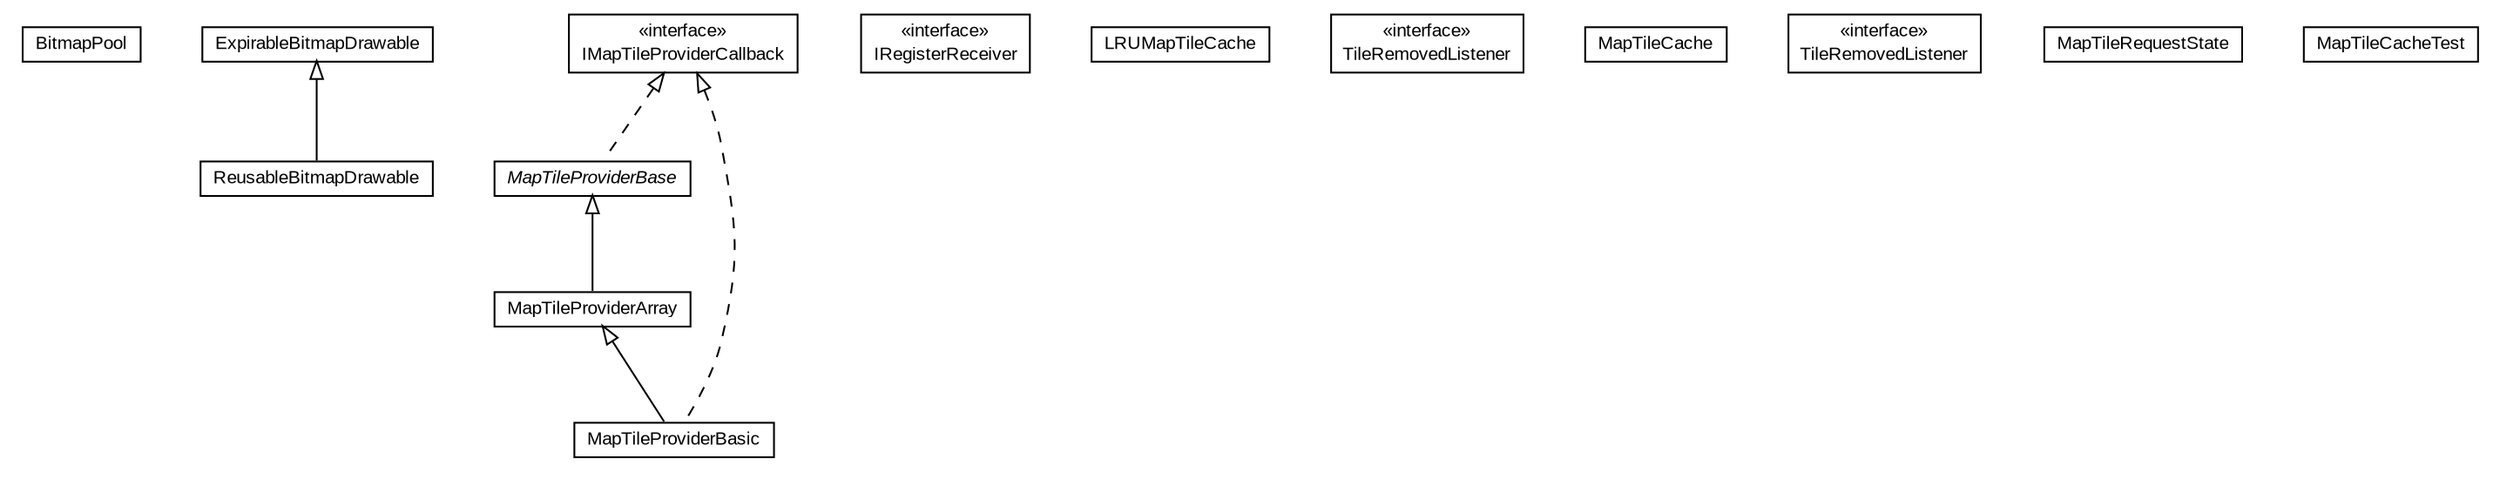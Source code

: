 #!/usr/local/bin/dot
#
# Class diagram 
# Generated by UMLGraph version R5_6-24-gf6e263 (http://www.umlgraph.org/)
#

digraph G {
	edge [fontname="arial",fontsize=10,labelfontname="arial",labelfontsize=10];
	node [fontname="arial",fontsize=10,shape=plaintext];
	nodesep=0.25;
	ranksep=0.5;
	// org.osmdroid.tileprovider.BitmapPool
	c21519 [label=<<table title="org.osmdroid.tileprovider.BitmapPool" border="0" cellborder="1" cellspacing="0" cellpadding="2" port="p" href="./BitmapPool.html">
		<tr><td><table border="0" cellspacing="0" cellpadding="1">
<tr><td align="center" balign="center"> BitmapPool </td></tr>
		</table></td></tr>
		</table>>, URL="./BitmapPool.html", fontname="arial", fontcolor="black", fontsize=10.0];
	// org.osmdroid.tileprovider.ExpirableBitmapDrawable
	c21526 [label=<<table title="org.osmdroid.tileprovider.ExpirableBitmapDrawable" border="0" cellborder="1" cellspacing="0" cellpadding="2" port="p" href="./ExpirableBitmapDrawable.html">
		<tr><td><table border="0" cellspacing="0" cellpadding="1">
<tr><td align="center" balign="center"> ExpirableBitmapDrawable </td></tr>
		</table></td></tr>
		</table>>, URL="./ExpirableBitmapDrawable.html", fontname="arial", fontcolor="black", fontsize=10.0];
	// org.osmdroid.tileprovider.IMapTileProviderCallback
	c21527 [label=<<table title="org.osmdroid.tileprovider.IMapTileProviderCallback" border="0" cellborder="1" cellspacing="0" cellpadding="2" port="p" href="./IMapTileProviderCallback.html">
		<tr><td><table border="0" cellspacing="0" cellpadding="1">
<tr><td align="center" balign="center"> &#171;interface&#187; </td></tr>
<tr><td align="center" balign="center"> IMapTileProviderCallback </td></tr>
		</table></td></tr>
		</table>>, URL="./IMapTileProviderCallback.html", fontname="arial", fontcolor="black", fontsize=10.0];
	// org.osmdroid.tileprovider.IRegisterReceiver
	c21528 [label=<<table title="org.osmdroid.tileprovider.IRegisterReceiver" border="0" cellborder="1" cellspacing="0" cellpadding="2" port="p" href="./IRegisterReceiver.html">
		<tr><td><table border="0" cellspacing="0" cellpadding="1">
<tr><td align="center" balign="center"> &#171;interface&#187; </td></tr>
<tr><td align="center" balign="center"> IRegisterReceiver </td></tr>
		</table></td></tr>
		</table>>, URL="./IRegisterReceiver.html", fontname="arial", fontcolor="black", fontsize=10.0];
	// org.osmdroid.tileprovider.LRUMapTileCache
	c21529 [label=<<table title="org.osmdroid.tileprovider.LRUMapTileCache" border="0" cellborder="1" cellspacing="0" cellpadding="2" port="p" href="./LRUMapTileCache.html">
		<tr><td><table border="0" cellspacing="0" cellpadding="1">
<tr><td align="center" balign="center"> LRUMapTileCache </td></tr>
		</table></td></tr>
		</table>>, URL="./LRUMapTileCache.html", fontname="arial", fontcolor="black", fontsize=10.0];
	// org.osmdroid.tileprovider.LRUMapTileCache.TileRemovedListener
	c21530 [label=<<table title="org.osmdroid.tileprovider.LRUMapTileCache.TileRemovedListener" border="0" cellborder="1" cellspacing="0" cellpadding="2" port="p" href="./LRUMapTileCache.TileRemovedListener.html">
		<tr><td><table border="0" cellspacing="0" cellpadding="1">
<tr><td align="center" balign="center"> &#171;interface&#187; </td></tr>
<tr><td align="center" balign="center"> TileRemovedListener </td></tr>
		</table></td></tr>
		</table>>, URL="./LRUMapTileCache.TileRemovedListener.html", fontname="arial", fontcolor="black", fontsize=10.0];
	// org.osmdroid.tileprovider.MapTileCache
	c21531 [label=<<table title="org.osmdroid.tileprovider.MapTileCache" border="0" cellborder="1" cellspacing="0" cellpadding="2" port="p" href="./MapTileCache.html">
		<tr><td><table border="0" cellspacing="0" cellpadding="1">
<tr><td align="center" balign="center"> MapTileCache </td></tr>
		</table></td></tr>
		</table>>, URL="./MapTileCache.html", fontname="arial", fontcolor="black", fontsize=10.0];
	// org.osmdroid.tileprovider.MapTileCache.TileRemovedListener
	c21532 [label=<<table title="org.osmdroid.tileprovider.MapTileCache.TileRemovedListener" border="0" cellborder="1" cellspacing="0" cellpadding="2" port="p" href="./MapTileCache.TileRemovedListener.html">
		<tr><td><table border="0" cellspacing="0" cellpadding="1">
<tr><td align="center" balign="center"> &#171;interface&#187; </td></tr>
<tr><td align="center" balign="center"> TileRemovedListener </td></tr>
		</table></td></tr>
		</table>>, URL="./MapTileCache.TileRemovedListener.html", fontname="arial", fontcolor="black", fontsize=10.0];
	// org.osmdroid.tileprovider.MapTileProviderArray
	c21533 [label=<<table title="org.osmdroid.tileprovider.MapTileProviderArray" border="0" cellborder="1" cellspacing="0" cellpadding="2" port="p" href="./MapTileProviderArray.html">
		<tr><td><table border="0" cellspacing="0" cellpadding="1">
<tr><td align="center" balign="center"> MapTileProviderArray </td></tr>
		</table></td></tr>
		</table>>, URL="./MapTileProviderArray.html", fontname="arial", fontcolor="black", fontsize=10.0];
	// org.osmdroid.tileprovider.MapTileProviderBase
	c21534 [label=<<table title="org.osmdroid.tileprovider.MapTileProviderBase" border="0" cellborder="1" cellspacing="0" cellpadding="2" port="p" href="./MapTileProviderBase.html">
		<tr><td><table border="0" cellspacing="0" cellpadding="1">
<tr><td align="center" balign="center"><font face="arial italic"> MapTileProviderBase </font></td></tr>
		</table></td></tr>
		</table>>, URL="./MapTileProviderBase.html", fontname="arial", fontcolor="black", fontsize=10.0];
	// org.osmdroid.tileprovider.MapTileProviderBasic
	c21535 [label=<<table title="org.osmdroid.tileprovider.MapTileProviderBasic" border="0" cellborder="1" cellspacing="0" cellpadding="2" port="p" href="./MapTileProviderBasic.html">
		<tr><td><table border="0" cellspacing="0" cellpadding="1">
<tr><td align="center" balign="center"> MapTileProviderBasic </td></tr>
		</table></td></tr>
		</table>>, URL="./MapTileProviderBasic.html", fontname="arial", fontcolor="black", fontsize=10.0];
	// org.osmdroid.tileprovider.MapTileRequestState
	c21536 [label=<<table title="org.osmdroid.tileprovider.MapTileRequestState" border="0" cellborder="1" cellspacing="0" cellpadding="2" port="p" href="./MapTileRequestState.html">
		<tr><td><table border="0" cellspacing="0" cellpadding="1">
<tr><td align="center" balign="center"> MapTileRequestState </td></tr>
		</table></td></tr>
		</table>>, URL="./MapTileRequestState.html", fontname="arial", fontcolor="black", fontsize=10.0];
	// org.osmdroid.tileprovider.ReusableBitmapDrawable
	c21567 [label=<<table title="org.osmdroid.tileprovider.ReusableBitmapDrawable" border="0" cellborder="1" cellspacing="0" cellpadding="2" port="p" href="./ReusableBitmapDrawable.html">
		<tr><td><table border="0" cellspacing="0" cellpadding="1">
<tr><td align="center" balign="center"> ReusableBitmapDrawable </td></tr>
		</table></td></tr>
		</table>>, URL="./ReusableBitmapDrawable.html", fontname="arial", fontcolor="black", fontsize=10.0];
	// org.osmdroid.tileprovider.MapTileCacheTest
	c21705 [label=<<table title="org.osmdroid.tileprovider.MapTileCacheTest" border="0" cellborder="1" cellspacing="0" cellpadding="2" port="p" href="./MapTileCacheTest.html">
		<tr><td><table border="0" cellspacing="0" cellpadding="1">
<tr><td align="center" balign="center"> MapTileCacheTest </td></tr>
		</table></td></tr>
		</table>>, URL="./MapTileCacheTest.html", fontname="arial", fontcolor="black", fontsize=10.0];
	//org.osmdroid.tileprovider.MapTileProviderArray extends org.osmdroid.tileprovider.MapTileProviderBase
	c21534:p -> c21533:p [dir=back,arrowtail=empty];
	//org.osmdroid.tileprovider.MapTileProviderBase implements org.osmdroid.tileprovider.IMapTileProviderCallback
	c21527:p -> c21534:p [dir=back,arrowtail=empty,style=dashed];
	//org.osmdroid.tileprovider.MapTileProviderBasic extends org.osmdroid.tileprovider.MapTileProviderArray
	c21533:p -> c21535:p [dir=back,arrowtail=empty];
	//org.osmdroid.tileprovider.MapTileProviderBasic implements org.osmdroid.tileprovider.IMapTileProviderCallback
	c21527:p -> c21535:p [dir=back,arrowtail=empty,style=dashed];
	//org.osmdroid.tileprovider.ReusableBitmapDrawable extends org.osmdroid.tileprovider.ExpirableBitmapDrawable
	c21526:p -> c21567:p [dir=back,arrowtail=empty];
}

